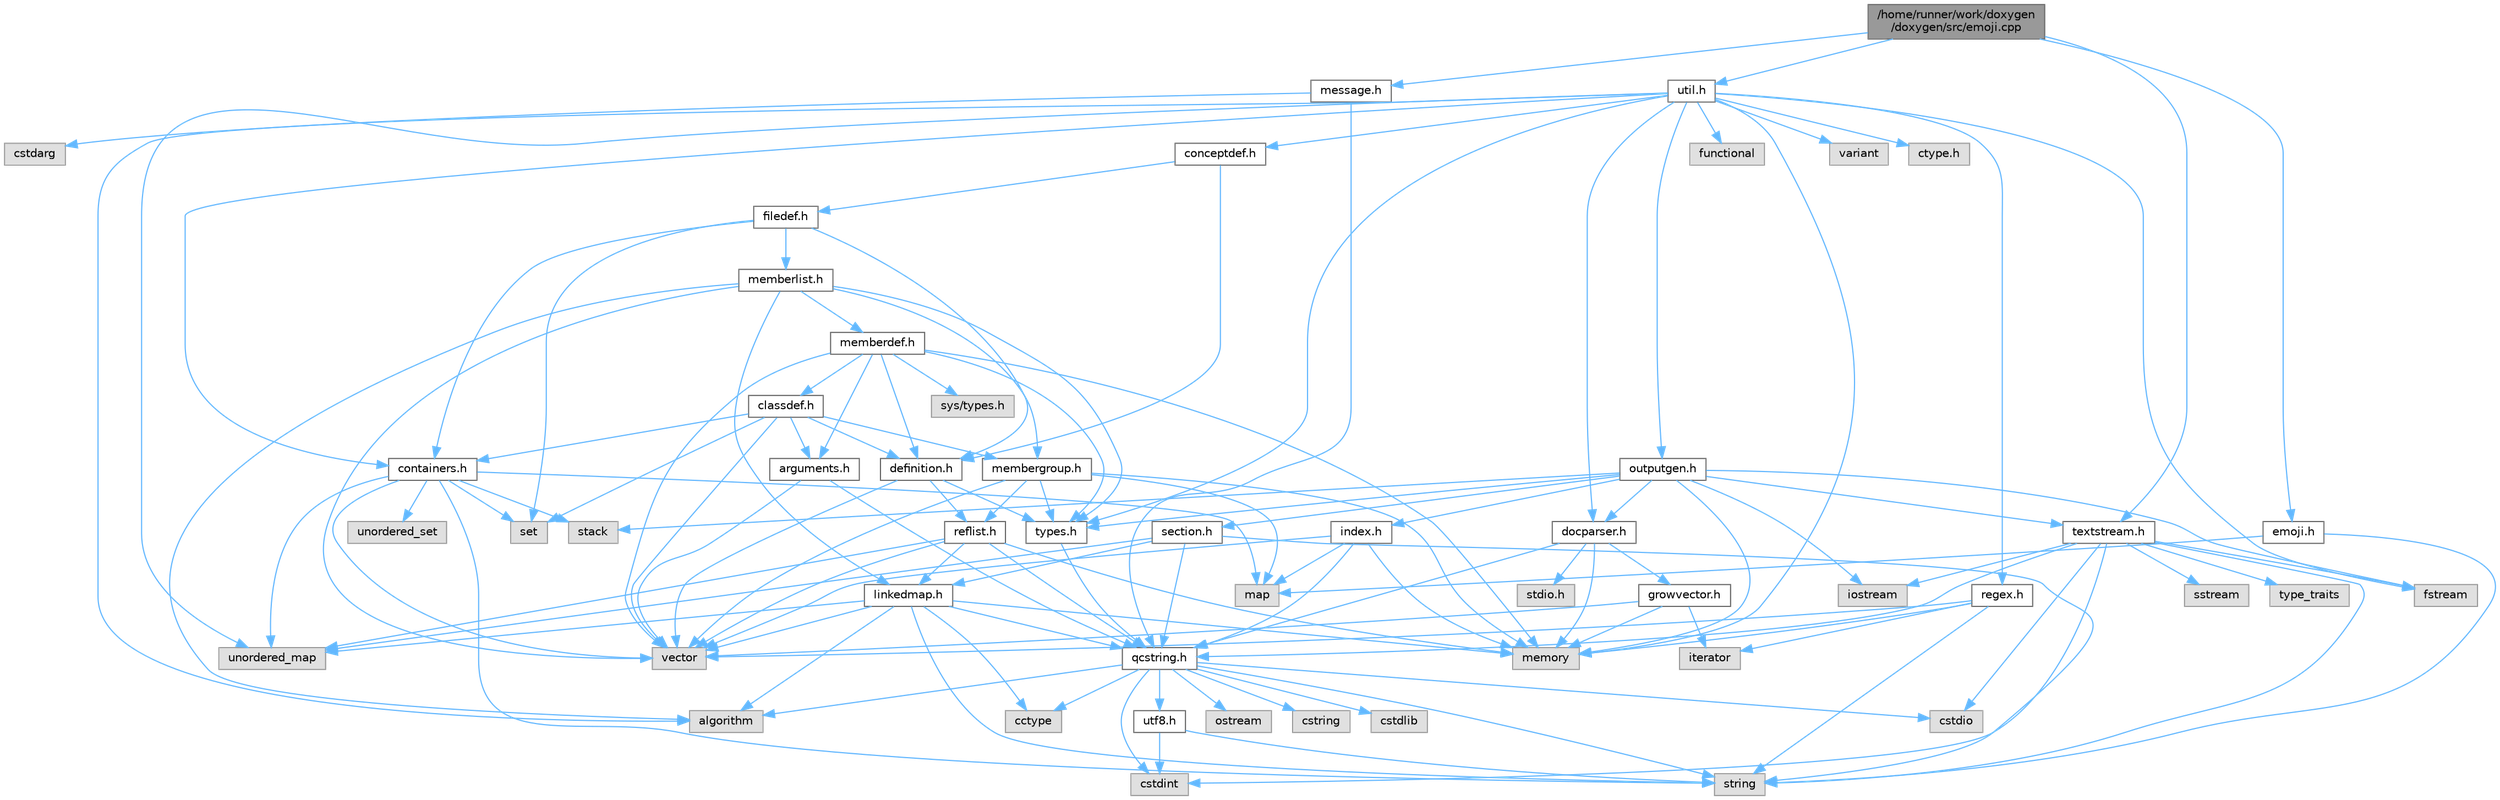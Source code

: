 digraph "/home/runner/work/doxygen/doxygen/src/emoji.cpp"
{
 // INTERACTIVE_SVG=YES
 // LATEX_PDF_SIZE
  bgcolor="transparent";
  edge [fontname=Helvetica,fontsize=10,labelfontname=Helvetica,labelfontsize=10];
  node [fontname=Helvetica,fontsize=10,shape=box,height=0.2,width=0.4];
  Node1 [label="/home/runner/work/doxygen\l/doxygen/src/emoji.cpp",height=0.2,width=0.4,color="gray40", fillcolor="grey60", style="filled", fontcolor="black",tooltip=" "];
  Node1 -> Node2 [color="steelblue1",style="solid"];
  Node2 [label="emoji.h",height=0.2,width=0.4,color="grey40", fillcolor="white", style="filled",URL="$d6/dd3/emoji_8h.html",tooltip=" "];
  Node2 -> Node3 [color="steelblue1",style="solid"];
  Node3 [label="map",height=0.2,width=0.4,color="grey60", fillcolor="#E0E0E0", style="filled",tooltip=" "];
  Node2 -> Node4 [color="steelblue1",style="solid"];
  Node4 [label="string",height=0.2,width=0.4,color="grey60", fillcolor="#E0E0E0", style="filled",tooltip=" "];
  Node1 -> Node5 [color="steelblue1",style="solid"];
  Node5 [label="message.h",height=0.2,width=0.4,color="grey40", fillcolor="white", style="filled",URL="$d2/d0d/message_8h.html",tooltip=" "];
  Node5 -> Node6 [color="steelblue1",style="solid"];
  Node6 [label="cstdarg",height=0.2,width=0.4,color="grey60", fillcolor="#E0E0E0", style="filled",tooltip=" "];
  Node5 -> Node7 [color="steelblue1",style="solid"];
  Node7 [label="qcstring.h",height=0.2,width=0.4,color="grey40", fillcolor="white", style="filled",URL="$d7/d5c/qcstring_8h.html",tooltip=" "];
  Node7 -> Node4 [color="steelblue1",style="solid"];
  Node7 -> Node8 [color="steelblue1",style="solid"];
  Node8 [label="algorithm",height=0.2,width=0.4,color="grey60", fillcolor="#E0E0E0", style="filled",tooltip=" "];
  Node7 -> Node9 [color="steelblue1",style="solid"];
  Node9 [label="cctype",height=0.2,width=0.4,color="grey60", fillcolor="#E0E0E0", style="filled",tooltip=" "];
  Node7 -> Node10 [color="steelblue1",style="solid"];
  Node10 [label="cstring",height=0.2,width=0.4,color="grey60", fillcolor="#E0E0E0", style="filled",tooltip=" "];
  Node7 -> Node11 [color="steelblue1",style="solid"];
  Node11 [label="cstdio",height=0.2,width=0.4,color="grey60", fillcolor="#E0E0E0", style="filled",tooltip=" "];
  Node7 -> Node12 [color="steelblue1",style="solid"];
  Node12 [label="cstdlib",height=0.2,width=0.4,color="grey60", fillcolor="#E0E0E0", style="filled",tooltip=" "];
  Node7 -> Node13 [color="steelblue1",style="solid"];
  Node13 [label="cstdint",height=0.2,width=0.4,color="grey60", fillcolor="#E0E0E0", style="filled",tooltip=" "];
  Node7 -> Node14 [color="steelblue1",style="solid"];
  Node14 [label="ostream",height=0.2,width=0.4,color="grey60", fillcolor="#E0E0E0", style="filled",tooltip=" "];
  Node7 -> Node15 [color="steelblue1",style="solid"];
  Node15 [label="utf8.h",height=0.2,width=0.4,color="grey40", fillcolor="white", style="filled",URL="$db/d7c/utf8_8h.html",tooltip="Various UTF8 related helper functions."];
  Node15 -> Node13 [color="steelblue1",style="solid"];
  Node15 -> Node4 [color="steelblue1",style="solid"];
  Node1 -> Node16 [color="steelblue1",style="solid"];
  Node16 [label="util.h",height=0.2,width=0.4,color="grey40", fillcolor="white", style="filled",URL="$d8/d3c/util_8h.html",tooltip="A bunch of utility functions."];
  Node16 -> Node17 [color="steelblue1",style="solid"];
  Node17 [label="memory",height=0.2,width=0.4,color="grey60", fillcolor="#E0E0E0", style="filled",tooltip=" "];
  Node16 -> Node18 [color="steelblue1",style="solid"];
  Node18 [label="unordered_map",height=0.2,width=0.4,color="grey60", fillcolor="#E0E0E0", style="filled",tooltip=" "];
  Node16 -> Node8 [color="steelblue1",style="solid"];
  Node16 -> Node19 [color="steelblue1",style="solid"];
  Node19 [label="functional",height=0.2,width=0.4,color="grey60", fillcolor="#E0E0E0", style="filled",tooltip=" "];
  Node16 -> Node20 [color="steelblue1",style="solid"];
  Node20 [label="fstream",height=0.2,width=0.4,color="grey60", fillcolor="#E0E0E0", style="filled",tooltip=" "];
  Node16 -> Node21 [color="steelblue1",style="solid"];
  Node21 [label="variant",height=0.2,width=0.4,color="grey60", fillcolor="#E0E0E0", style="filled",tooltip=" "];
  Node16 -> Node22 [color="steelblue1",style="solid"];
  Node22 [label="ctype.h",height=0.2,width=0.4,color="grey60", fillcolor="#E0E0E0", style="filled",tooltip=" "];
  Node16 -> Node23 [color="steelblue1",style="solid"];
  Node23 [label="types.h",height=0.2,width=0.4,color="grey40", fillcolor="white", style="filled",URL="$d9/d49/types_8h.html",tooltip="This file contains a number of basic enums and types."];
  Node23 -> Node7 [color="steelblue1",style="solid"];
  Node16 -> Node24 [color="steelblue1",style="solid"];
  Node24 [label="docparser.h",height=0.2,width=0.4,color="grey40", fillcolor="white", style="filled",URL="$de/d9c/docparser_8h.html",tooltip=" "];
  Node24 -> Node25 [color="steelblue1",style="solid"];
  Node25 [label="stdio.h",height=0.2,width=0.4,color="grey60", fillcolor="#E0E0E0", style="filled",tooltip=" "];
  Node24 -> Node17 [color="steelblue1",style="solid"];
  Node24 -> Node7 [color="steelblue1",style="solid"];
  Node24 -> Node26 [color="steelblue1",style="solid"];
  Node26 [label="growvector.h",height=0.2,width=0.4,color="grey40", fillcolor="white", style="filled",URL="$d7/d50/growvector_8h.html",tooltip=" "];
  Node26 -> Node27 [color="steelblue1",style="solid"];
  Node27 [label="vector",height=0.2,width=0.4,color="grey60", fillcolor="#E0E0E0", style="filled",tooltip=" "];
  Node26 -> Node17 [color="steelblue1",style="solid"];
  Node26 -> Node28 [color="steelblue1",style="solid"];
  Node28 [label="iterator",height=0.2,width=0.4,color="grey60", fillcolor="#E0E0E0", style="filled",tooltip=" "];
  Node16 -> Node29 [color="steelblue1",style="solid"];
  Node29 [label="containers.h",height=0.2,width=0.4,color="grey40", fillcolor="white", style="filled",URL="$d5/d75/containers_8h.html",tooltip=" "];
  Node29 -> Node27 [color="steelblue1",style="solid"];
  Node29 -> Node4 [color="steelblue1",style="solid"];
  Node29 -> Node30 [color="steelblue1",style="solid"];
  Node30 [label="set",height=0.2,width=0.4,color="grey60", fillcolor="#E0E0E0", style="filled",tooltip=" "];
  Node29 -> Node3 [color="steelblue1",style="solid"];
  Node29 -> Node31 [color="steelblue1",style="solid"];
  Node31 [label="unordered_set",height=0.2,width=0.4,color="grey60", fillcolor="#E0E0E0", style="filled",tooltip=" "];
  Node29 -> Node18 [color="steelblue1",style="solid"];
  Node29 -> Node32 [color="steelblue1",style="solid"];
  Node32 [label="stack",height=0.2,width=0.4,color="grey60", fillcolor="#E0E0E0", style="filled",tooltip=" "];
  Node16 -> Node33 [color="steelblue1",style="solid"];
  Node33 [label="outputgen.h",height=0.2,width=0.4,color="grey40", fillcolor="white", style="filled",URL="$df/d06/outputgen_8h.html",tooltip=" "];
  Node33 -> Node17 [color="steelblue1",style="solid"];
  Node33 -> Node32 [color="steelblue1",style="solid"];
  Node33 -> Node34 [color="steelblue1",style="solid"];
  Node34 [label="iostream",height=0.2,width=0.4,color="grey60", fillcolor="#E0E0E0", style="filled",tooltip=" "];
  Node33 -> Node20 [color="steelblue1",style="solid"];
  Node33 -> Node23 [color="steelblue1",style="solid"];
  Node33 -> Node35 [color="steelblue1",style="solid"];
  Node35 [label="index.h",height=0.2,width=0.4,color="grey40", fillcolor="white", style="filled",URL="$d1/db5/index_8h.html",tooltip=" "];
  Node35 -> Node17 [color="steelblue1",style="solid"];
  Node35 -> Node27 [color="steelblue1",style="solid"];
  Node35 -> Node3 [color="steelblue1",style="solid"];
  Node35 -> Node7 [color="steelblue1",style="solid"];
  Node33 -> Node36 [color="steelblue1",style="solid"];
  Node36 [label="section.h",height=0.2,width=0.4,color="grey40", fillcolor="white", style="filled",URL="$d1/d2a/section_8h.html",tooltip=" "];
  Node36 -> Node4 [color="steelblue1",style="solid"];
  Node36 -> Node18 [color="steelblue1",style="solid"];
  Node36 -> Node7 [color="steelblue1",style="solid"];
  Node36 -> Node37 [color="steelblue1",style="solid"];
  Node37 [label="linkedmap.h",height=0.2,width=0.4,color="grey40", fillcolor="white", style="filled",URL="$da/de1/linkedmap_8h.html",tooltip=" "];
  Node37 -> Node18 [color="steelblue1",style="solid"];
  Node37 -> Node27 [color="steelblue1",style="solid"];
  Node37 -> Node17 [color="steelblue1",style="solid"];
  Node37 -> Node4 [color="steelblue1",style="solid"];
  Node37 -> Node8 [color="steelblue1",style="solid"];
  Node37 -> Node9 [color="steelblue1",style="solid"];
  Node37 -> Node7 [color="steelblue1",style="solid"];
  Node33 -> Node38 [color="steelblue1",style="solid"];
  Node38 [label="textstream.h",height=0.2,width=0.4,color="grey40", fillcolor="white", style="filled",URL="$d4/d7d/textstream_8h.html",tooltip=" "];
  Node38 -> Node4 [color="steelblue1",style="solid"];
  Node38 -> Node34 [color="steelblue1",style="solid"];
  Node38 -> Node39 [color="steelblue1",style="solid"];
  Node39 [label="sstream",height=0.2,width=0.4,color="grey60", fillcolor="#E0E0E0", style="filled",tooltip=" "];
  Node38 -> Node13 [color="steelblue1",style="solid"];
  Node38 -> Node11 [color="steelblue1",style="solid"];
  Node38 -> Node20 [color="steelblue1",style="solid"];
  Node38 -> Node40 [color="steelblue1",style="solid"];
  Node40 [label="type_traits",height=0.2,width=0.4,color="grey60", fillcolor="#E0E0E0", style="filled",tooltip=" "];
  Node38 -> Node7 [color="steelblue1",style="solid"];
  Node33 -> Node24 [color="steelblue1",style="solid"];
  Node16 -> Node41 [color="steelblue1",style="solid"];
  Node41 [label="regex.h",height=0.2,width=0.4,color="grey40", fillcolor="white", style="filled",URL="$d1/d21/regex_8h.html",tooltip=" "];
  Node41 -> Node17 [color="steelblue1",style="solid"];
  Node41 -> Node4 [color="steelblue1",style="solid"];
  Node41 -> Node27 [color="steelblue1",style="solid"];
  Node41 -> Node28 [color="steelblue1",style="solid"];
  Node16 -> Node42 [color="steelblue1",style="solid"];
  Node42 [label="conceptdef.h",height=0.2,width=0.4,color="grey40", fillcolor="white", style="filled",URL="$da/df1/conceptdef_8h.html",tooltip=" "];
  Node42 -> Node43 [color="steelblue1",style="solid"];
  Node43 [label="definition.h",height=0.2,width=0.4,color="grey40", fillcolor="white", style="filled",URL="$df/da1/definition_8h.html",tooltip=" "];
  Node43 -> Node27 [color="steelblue1",style="solid"];
  Node43 -> Node23 [color="steelblue1",style="solid"];
  Node43 -> Node44 [color="steelblue1",style="solid"];
  Node44 [label="reflist.h",height=0.2,width=0.4,color="grey40", fillcolor="white", style="filled",URL="$d1/d02/reflist_8h.html",tooltip=" "];
  Node44 -> Node27 [color="steelblue1",style="solid"];
  Node44 -> Node18 [color="steelblue1",style="solid"];
  Node44 -> Node17 [color="steelblue1",style="solid"];
  Node44 -> Node7 [color="steelblue1",style="solid"];
  Node44 -> Node37 [color="steelblue1",style="solid"];
  Node42 -> Node45 [color="steelblue1",style="solid"];
  Node45 [label="filedef.h",height=0.2,width=0.4,color="grey40", fillcolor="white", style="filled",URL="$d4/d3a/filedef_8h.html",tooltip=" "];
  Node45 -> Node30 [color="steelblue1",style="solid"];
  Node45 -> Node43 [color="steelblue1",style="solid"];
  Node45 -> Node46 [color="steelblue1",style="solid"];
  Node46 [label="memberlist.h",height=0.2,width=0.4,color="grey40", fillcolor="white", style="filled",URL="$dd/d78/memberlist_8h.html",tooltip=" "];
  Node46 -> Node27 [color="steelblue1",style="solid"];
  Node46 -> Node8 [color="steelblue1",style="solid"];
  Node46 -> Node47 [color="steelblue1",style="solid"];
  Node47 [label="memberdef.h",height=0.2,width=0.4,color="grey40", fillcolor="white", style="filled",URL="$d4/d46/memberdef_8h.html",tooltip=" "];
  Node47 -> Node27 [color="steelblue1",style="solid"];
  Node47 -> Node17 [color="steelblue1",style="solid"];
  Node47 -> Node48 [color="steelblue1",style="solid"];
  Node48 [label="sys/types.h",height=0.2,width=0.4,color="grey60", fillcolor="#E0E0E0", style="filled",tooltip=" "];
  Node47 -> Node23 [color="steelblue1",style="solid"];
  Node47 -> Node43 [color="steelblue1",style="solid"];
  Node47 -> Node49 [color="steelblue1",style="solid"];
  Node49 [label="arguments.h",height=0.2,width=0.4,color="grey40", fillcolor="white", style="filled",URL="$df/d9b/arguments_8h.html",tooltip=" "];
  Node49 -> Node27 [color="steelblue1",style="solid"];
  Node49 -> Node7 [color="steelblue1",style="solid"];
  Node47 -> Node50 [color="steelblue1",style="solid"];
  Node50 [label="classdef.h",height=0.2,width=0.4,color="grey40", fillcolor="white", style="filled",URL="$d1/da6/classdef_8h.html",tooltip=" "];
  Node50 -> Node27 [color="steelblue1",style="solid"];
  Node50 -> Node30 [color="steelblue1",style="solid"];
  Node50 -> Node29 [color="steelblue1",style="solid"];
  Node50 -> Node43 [color="steelblue1",style="solid"];
  Node50 -> Node49 [color="steelblue1",style="solid"];
  Node50 -> Node51 [color="steelblue1",style="solid"];
  Node51 [label="membergroup.h",height=0.2,width=0.4,color="grey40", fillcolor="white", style="filled",URL="$d9/d11/membergroup_8h.html",tooltip=" "];
  Node51 -> Node27 [color="steelblue1",style="solid"];
  Node51 -> Node3 [color="steelblue1",style="solid"];
  Node51 -> Node17 [color="steelblue1",style="solid"];
  Node51 -> Node23 [color="steelblue1",style="solid"];
  Node51 -> Node44 [color="steelblue1",style="solid"];
  Node46 -> Node37 [color="steelblue1",style="solid"];
  Node46 -> Node23 [color="steelblue1",style="solid"];
  Node46 -> Node51 [color="steelblue1",style="solid"];
  Node45 -> Node29 [color="steelblue1",style="solid"];
  Node1 -> Node38 [color="steelblue1",style="solid"];
}
